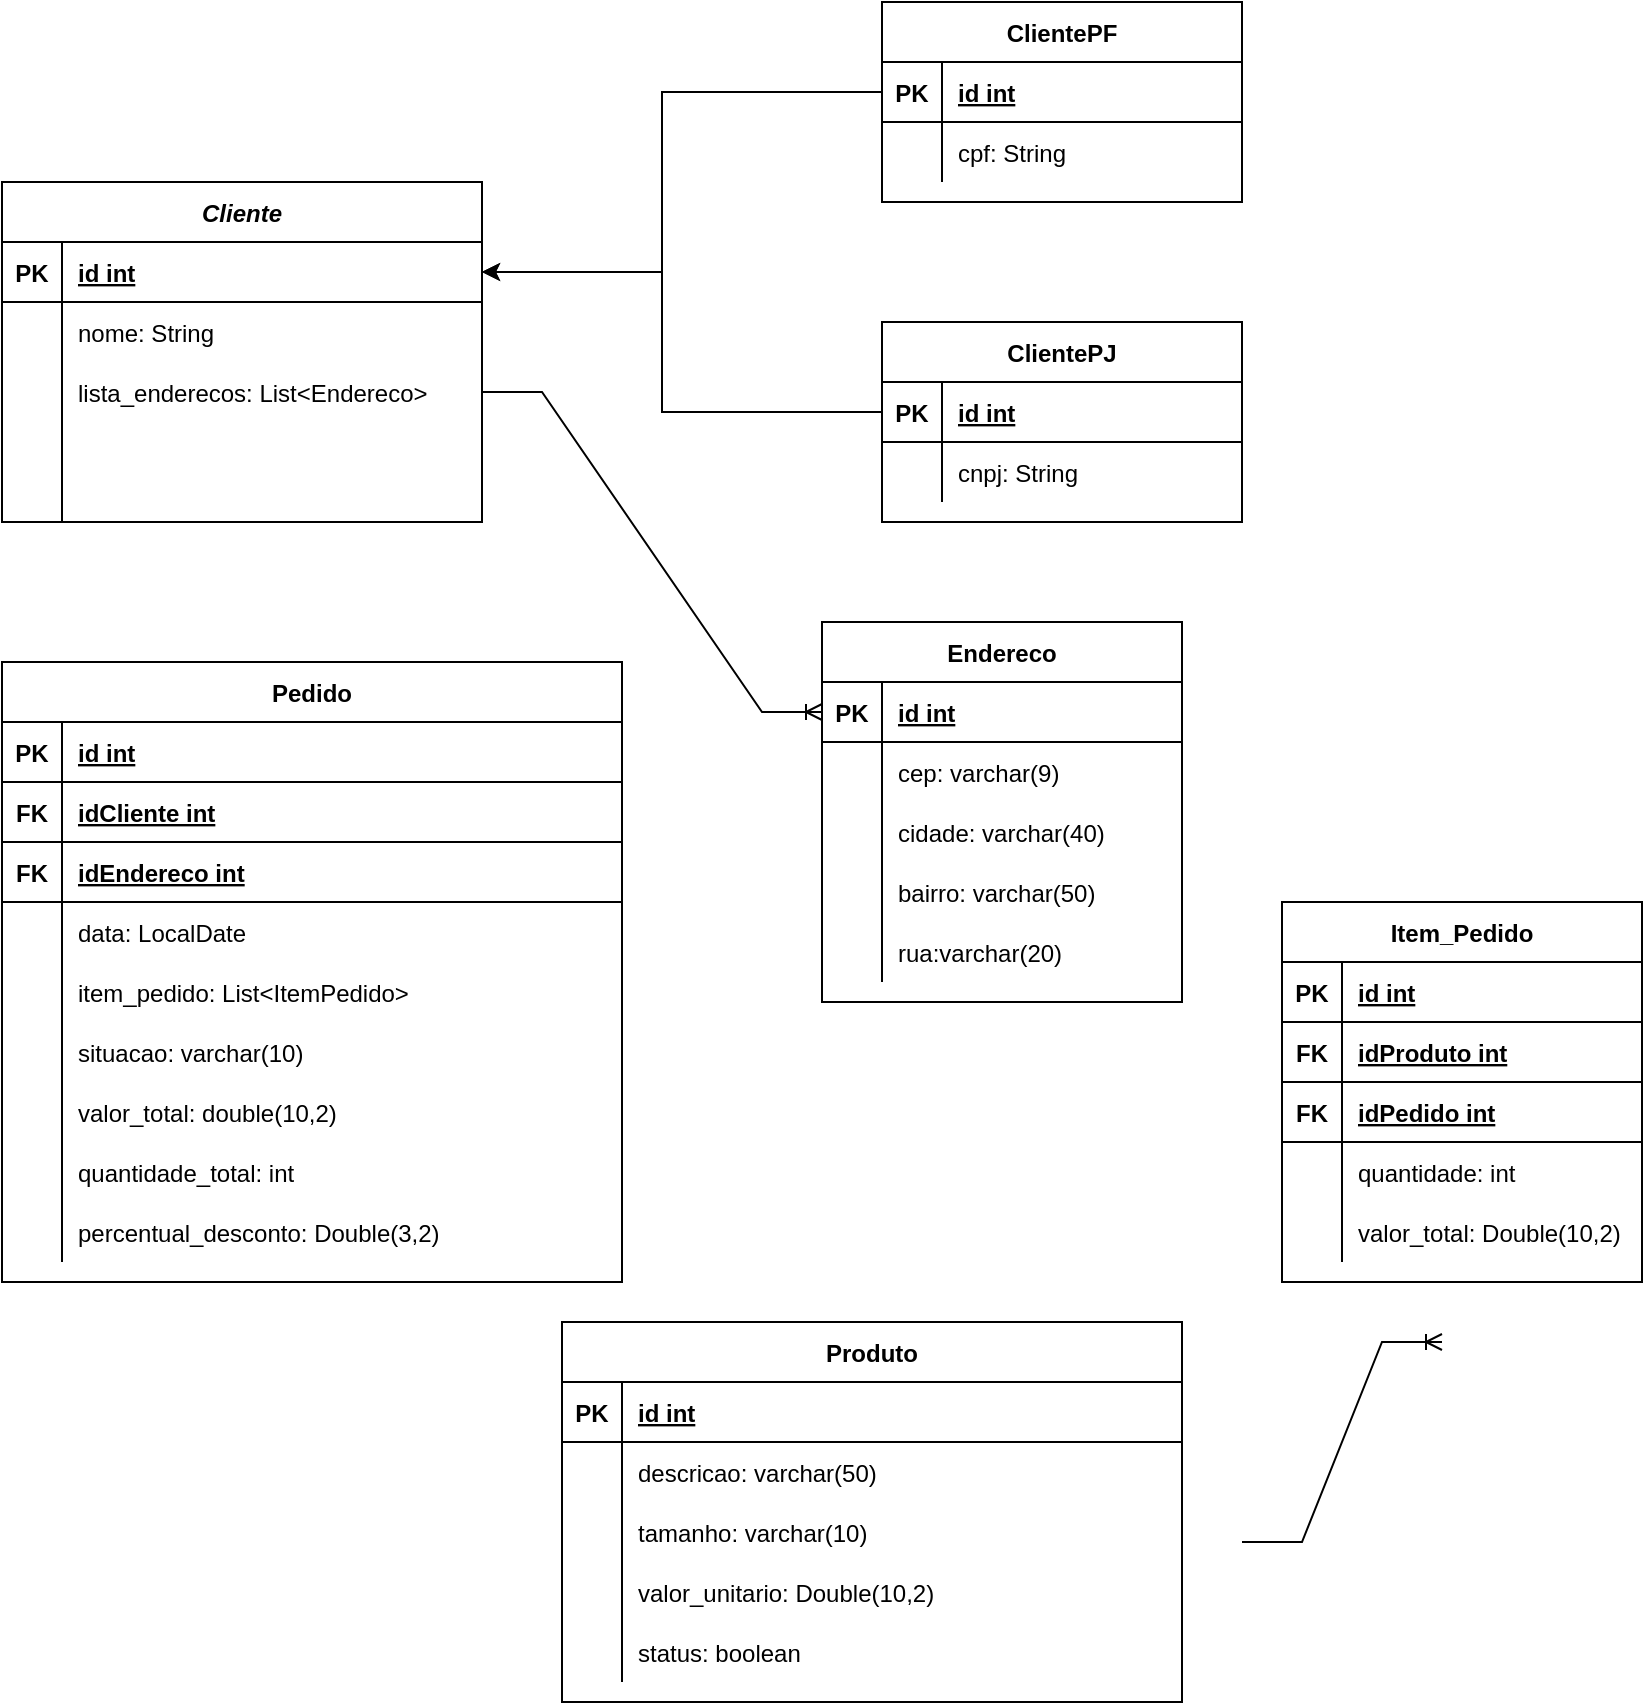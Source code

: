 <mxfile version="15.7.0" type="github">
  <diagram id="oQC90iLR7dnbDL4dNARa" name="Page-1">
    <mxGraphModel dx="1889" dy="2821" grid="1" gridSize="10" guides="1" tooltips="1" connect="1" arrows="1" fold="1" page="1" pageScale="1" pageWidth="827" pageHeight="1169" math="0" shadow="0">
      <root>
        <mxCell id="0" />
        <mxCell id="1" parent="0" />
        <mxCell id="mT7lwg3B8XT2WHdgeNYM-1" value="Produto" style="shape=table;startSize=30;container=1;collapsible=1;childLayout=tableLayout;fixedRows=1;rowLines=0;fontStyle=1;align=center;resizeLast=1;" parent="1" vertex="1">
          <mxGeometry x="260" y="-1080" width="310" height="190" as="geometry" />
        </mxCell>
        <mxCell id="mT7lwg3B8XT2WHdgeNYM-2" value="" style="shape=partialRectangle;collapsible=0;dropTarget=0;pointerEvents=0;fillColor=none;top=0;left=0;bottom=1;right=0;points=[[0,0.5],[1,0.5]];portConstraint=eastwest;" parent="mT7lwg3B8XT2WHdgeNYM-1" vertex="1">
          <mxGeometry y="30" width="310" height="30" as="geometry" />
        </mxCell>
        <mxCell id="mT7lwg3B8XT2WHdgeNYM-3" value="PK" style="shape=partialRectangle;connectable=0;fillColor=none;top=0;left=0;bottom=0;right=0;fontStyle=1;overflow=hidden;" parent="mT7lwg3B8XT2WHdgeNYM-2" vertex="1">
          <mxGeometry width="30" height="30" as="geometry">
            <mxRectangle width="30" height="30" as="alternateBounds" />
          </mxGeometry>
        </mxCell>
        <mxCell id="mT7lwg3B8XT2WHdgeNYM-4" value="id int" style="shape=partialRectangle;connectable=0;fillColor=none;top=0;left=0;bottom=0;right=0;align=left;spacingLeft=6;fontStyle=5;overflow=hidden;" parent="mT7lwg3B8XT2WHdgeNYM-2" vertex="1">
          <mxGeometry x="30" width="280" height="30" as="geometry">
            <mxRectangle width="280" height="30" as="alternateBounds" />
          </mxGeometry>
        </mxCell>
        <mxCell id="mT7lwg3B8XT2WHdgeNYM-5" value="" style="shape=partialRectangle;collapsible=0;dropTarget=0;pointerEvents=0;fillColor=none;top=0;left=0;bottom=0;right=0;points=[[0,0.5],[1,0.5]];portConstraint=eastwest;" parent="mT7lwg3B8XT2WHdgeNYM-1" vertex="1">
          <mxGeometry y="60" width="310" height="30" as="geometry" />
        </mxCell>
        <mxCell id="mT7lwg3B8XT2WHdgeNYM-6" value="" style="shape=partialRectangle;connectable=0;fillColor=none;top=0;left=0;bottom=0;right=0;editable=1;overflow=hidden;" parent="mT7lwg3B8XT2WHdgeNYM-5" vertex="1">
          <mxGeometry width="30" height="30" as="geometry">
            <mxRectangle width="30" height="30" as="alternateBounds" />
          </mxGeometry>
        </mxCell>
        <mxCell id="mT7lwg3B8XT2WHdgeNYM-7" value="descricao: varchar(50)" style="shape=partialRectangle;connectable=0;fillColor=none;top=0;left=0;bottom=0;right=0;align=left;spacingLeft=6;overflow=hidden;" parent="mT7lwg3B8XT2WHdgeNYM-5" vertex="1">
          <mxGeometry x="30" width="280" height="30" as="geometry">
            <mxRectangle width="280" height="30" as="alternateBounds" />
          </mxGeometry>
        </mxCell>
        <mxCell id="mT7lwg3B8XT2WHdgeNYM-8" value="" style="shape=partialRectangle;collapsible=0;dropTarget=0;pointerEvents=0;fillColor=none;top=0;left=0;bottom=0;right=0;points=[[0,0.5],[1,0.5]];portConstraint=eastwest;" parent="mT7lwg3B8XT2WHdgeNYM-1" vertex="1">
          <mxGeometry y="90" width="310" height="30" as="geometry" />
        </mxCell>
        <mxCell id="mT7lwg3B8XT2WHdgeNYM-9" value="" style="shape=partialRectangle;connectable=0;fillColor=none;top=0;left=0;bottom=0;right=0;editable=1;overflow=hidden;" parent="mT7lwg3B8XT2WHdgeNYM-8" vertex="1">
          <mxGeometry width="30" height="30" as="geometry">
            <mxRectangle width="30" height="30" as="alternateBounds" />
          </mxGeometry>
        </mxCell>
        <mxCell id="mT7lwg3B8XT2WHdgeNYM-10" value="tamanho: varchar(10)" style="shape=partialRectangle;connectable=0;fillColor=none;top=0;left=0;bottom=0;right=0;align=left;spacingLeft=6;overflow=hidden;" parent="mT7lwg3B8XT2WHdgeNYM-8" vertex="1">
          <mxGeometry x="30" width="280" height="30" as="geometry">
            <mxRectangle width="280" height="30" as="alternateBounds" />
          </mxGeometry>
        </mxCell>
        <mxCell id="mT7lwg3B8XT2WHdgeNYM-11" value="" style="shape=partialRectangle;collapsible=0;dropTarget=0;pointerEvents=0;fillColor=none;top=0;left=0;bottom=0;right=0;points=[[0,0.5],[1,0.5]];portConstraint=eastwest;" parent="mT7lwg3B8XT2WHdgeNYM-1" vertex="1">
          <mxGeometry y="120" width="310" height="30" as="geometry" />
        </mxCell>
        <mxCell id="mT7lwg3B8XT2WHdgeNYM-12" value="" style="shape=partialRectangle;connectable=0;fillColor=none;top=0;left=0;bottom=0;right=0;editable=1;overflow=hidden;" parent="mT7lwg3B8XT2WHdgeNYM-11" vertex="1">
          <mxGeometry width="30" height="30" as="geometry">
            <mxRectangle width="30" height="30" as="alternateBounds" />
          </mxGeometry>
        </mxCell>
        <mxCell id="mT7lwg3B8XT2WHdgeNYM-13" value="valor_unitario: Double(10,2)" style="shape=partialRectangle;connectable=0;fillColor=none;top=0;left=0;bottom=0;right=0;align=left;spacingLeft=6;overflow=hidden;" parent="mT7lwg3B8XT2WHdgeNYM-11" vertex="1">
          <mxGeometry x="30" width="280" height="30" as="geometry">
            <mxRectangle width="280" height="30" as="alternateBounds" />
          </mxGeometry>
        </mxCell>
        <mxCell id="mT7lwg3B8XT2WHdgeNYM-27" value="" style="shape=partialRectangle;collapsible=0;dropTarget=0;pointerEvents=0;fillColor=none;top=0;left=0;bottom=0;right=0;points=[[0,0.5],[1,0.5]];portConstraint=eastwest;" parent="mT7lwg3B8XT2WHdgeNYM-1" vertex="1">
          <mxGeometry y="150" width="310" height="30" as="geometry" />
        </mxCell>
        <mxCell id="mT7lwg3B8XT2WHdgeNYM-28" value="" style="shape=partialRectangle;connectable=0;fillColor=none;top=0;left=0;bottom=0;right=0;editable=1;overflow=hidden;" parent="mT7lwg3B8XT2WHdgeNYM-27" vertex="1">
          <mxGeometry width="30" height="30" as="geometry">
            <mxRectangle width="30" height="30" as="alternateBounds" />
          </mxGeometry>
        </mxCell>
        <mxCell id="mT7lwg3B8XT2WHdgeNYM-29" value="status: boolean" style="shape=partialRectangle;connectable=0;fillColor=none;top=0;left=0;bottom=0;right=0;align=left;spacingLeft=6;overflow=hidden;" parent="mT7lwg3B8XT2WHdgeNYM-27" vertex="1">
          <mxGeometry x="30" width="280" height="30" as="geometry">
            <mxRectangle width="280" height="30" as="alternateBounds" />
          </mxGeometry>
        </mxCell>
        <mxCell id="mT7lwg3B8XT2WHdgeNYM-30" value="Pedido" style="shape=table;startSize=30;container=1;collapsible=1;childLayout=tableLayout;fixedRows=1;rowLines=0;fontStyle=1;align=center;resizeLast=1;" parent="1" vertex="1">
          <mxGeometry x="-20" y="-1410" width="310" height="310" as="geometry" />
        </mxCell>
        <mxCell id="mT7lwg3B8XT2WHdgeNYM-31" value="" style="shape=partialRectangle;collapsible=0;dropTarget=0;pointerEvents=0;fillColor=none;top=0;left=0;bottom=1;right=0;points=[[0,0.5],[1,0.5]];portConstraint=eastwest;" parent="mT7lwg3B8XT2WHdgeNYM-30" vertex="1">
          <mxGeometry y="30" width="310" height="30" as="geometry" />
        </mxCell>
        <mxCell id="mT7lwg3B8XT2WHdgeNYM-32" value="PK" style="shape=partialRectangle;connectable=0;fillColor=none;top=0;left=0;bottom=0;right=0;fontStyle=1;overflow=hidden;" parent="mT7lwg3B8XT2WHdgeNYM-31" vertex="1">
          <mxGeometry width="30" height="30" as="geometry">
            <mxRectangle width="30" height="30" as="alternateBounds" />
          </mxGeometry>
        </mxCell>
        <mxCell id="mT7lwg3B8XT2WHdgeNYM-33" value="id int" style="shape=partialRectangle;connectable=0;fillColor=none;top=0;left=0;bottom=0;right=0;align=left;spacingLeft=6;fontStyle=5;overflow=hidden;" parent="mT7lwg3B8XT2WHdgeNYM-31" vertex="1">
          <mxGeometry x="30" width="280" height="30" as="geometry">
            <mxRectangle width="280" height="30" as="alternateBounds" />
          </mxGeometry>
        </mxCell>
        <mxCell id="mT7lwg3B8XT2WHdgeNYM-134" value="" style="shape=partialRectangle;collapsible=0;dropTarget=0;pointerEvents=0;fillColor=none;top=0;left=0;bottom=1;right=0;points=[[0,0.5],[1,0.5]];portConstraint=eastwest;" parent="mT7lwg3B8XT2WHdgeNYM-30" vertex="1">
          <mxGeometry y="60" width="310" height="30" as="geometry" />
        </mxCell>
        <mxCell id="mT7lwg3B8XT2WHdgeNYM-135" value="FK" style="shape=partialRectangle;connectable=0;fillColor=none;top=0;left=0;bottom=0;right=0;fontStyle=1;overflow=hidden;" parent="mT7lwg3B8XT2WHdgeNYM-134" vertex="1">
          <mxGeometry width="30" height="30" as="geometry">
            <mxRectangle width="30" height="30" as="alternateBounds" />
          </mxGeometry>
        </mxCell>
        <mxCell id="mT7lwg3B8XT2WHdgeNYM-136" value="idCliente int" style="shape=partialRectangle;connectable=0;fillColor=none;top=0;left=0;bottom=0;right=0;align=left;spacingLeft=6;fontStyle=5;overflow=hidden;" parent="mT7lwg3B8XT2WHdgeNYM-134" vertex="1">
          <mxGeometry x="30" width="280" height="30" as="geometry">
            <mxRectangle width="280" height="30" as="alternateBounds" />
          </mxGeometry>
        </mxCell>
        <mxCell id="mT7lwg3B8XT2WHdgeNYM-46" value="" style="shape=partialRectangle;collapsible=0;dropTarget=0;pointerEvents=0;fillColor=none;top=0;left=0;bottom=1;right=0;points=[[0,0.5],[1,0.5]];portConstraint=eastwest;" parent="mT7lwg3B8XT2WHdgeNYM-30" vertex="1">
          <mxGeometry y="90" width="310" height="30" as="geometry" />
        </mxCell>
        <mxCell id="mT7lwg3B8XT2WHdgeNYM-47" value="FK" style="shape=partialRectangle;connectable=0;fillColor=none;top=0;left=0;bottom=0;right=0;fontStyle=1;overflow=hidden;" parent="mT7lwg3B8XT2WHdgeNYM-46" vertex="1">
          <mxGeometry width="30" height="30" as="geometry">
            <mxRectangle width="30" height="30" as="alternateBounds" />
          </mxGeometry>
        </mxCell>
        <mxCell id="mT7lwg3B8XT2WHdgeNYM-48" value="idEndereco int" style="shape=partialRectangle;connectable=0;fillColor=none;top=0;left=0;bottom=0;right=0;align=left;spacingLeft=6;fontStyle=5;overflow=hidden;" parent="mT7lwg3B8XT2WHdgeNYM-46" vertex="1">
          <mxGeometry x="30" width="280" height="30" as="geometry">
            <mxRectangle width="280" height="30" as="alternateBounds" />
          </mxGeometry>
        </mxCell>
        <mxCell id="mT7lwg3B8XT2WHdgeNYM-34" value="" style="shape=partialRectangle;collapsible=0;dropTarget=0;pointerEvents=0;fillColor=none;top=0;left=0;bottom=0;right=0;points=[[0,0.5],[1,0.5]];portConstraint=eastwest;" parent="mT7lwg3B8XT2WHdgeNYM-30" vertex="1">
          <mxGeometry y="120" width="310" height="30" as="geometry" />
        </mxCell>
        <mxCell id="mT7lwg3B8XT2WHdgeNYM-35" value="" style="shape=partialRectangle;connectable=0;fillColor=none;top=0;left=0;bottom=0;right=0;editable=1;overflow=hidden;" parent="mT7lwg3B8XT2WHdgeNYM-34" vertex="1">
          <mxGeometry width="30" height="30" as="geometry">
            <mxRectangle width="30" height="30" as="alternateBounds" />
          </mxGeometry>
        </mxCell>
        <mxCell id="mT7lwg3B8XT2WHdgeNYM-36" value="data: LocalDate" style="shape=partialRectangle;connectable=0;fillColor=none;top=0;left=0;bottom=0;right=0;align=left;spacingLeft=6;overflow=hidden;" parent="mT7lwg3B8XT2WHdgeNYM-34" vertex="1">
          <mxGeometry x="30" width="280" height="30" as="geometry">
            <mxRectangle width="280" height="30" as="alternateBounds" />
          </mxGeometry>
        </mxCell>
        <mxCell id="UCeEZmXWArluL38-A8QY-11" value="" style="shape=partialRectangle;collapsible=0;dropTarget=0;pointerEvents=0;fillColor=none;top=0;left=0;bottom=0;right=0;points=[[0,0.5],[1,0.5]];portConstraint=eastwest;" vertex="1" parent="mT7lwg3B8XT2WHdgeNYM-30">
          <mxGeometry y="150" width="310" height="30" as="geometry" />
        </mxCell>
        <mxCell id="UCeEZmXWArluL38-A8QY-12" value="" style="shape=partialRectangle;connectable=0;fillColor=none;top=0;left=0;bottom=0;right=0;editable=1;overflow=hidden;" vertex="1" parent="UCeEZmXWArluL38-A8QY-11">
          <mxGeometry width="30" height="30" as="geometry">
            <mxRectangle width="30" height="30" as="alternateBounds" />
          </mxGeometry>
        </mxCell>
        <mxCell id="UCeEZmXWArluL38-A8QY-13" value="item_pedido: List&lt;ItemPedido&gt;" style="shape=partialRectangle;connectable=0;fillColor=none;top=0;left=0;bottom=0;right=0;align=left;spacingLeft=6;overflow=hidden;" vertex="1" parent="UCeEZmXWArluL38-A8QY-11">
          <mxGeometry x="30" width="280" height="30" as="geometry">
            <mxRectangle width="280" height="30" as="alternateBounds" />
          </mxGeometry>
        </mxCell>
        <mxCell id="mT7lwg3B8XT2WHdgeNYM-37" value="" style="shape=partialRectangle;collapsible=0;dropTarget=0;pointerEvents=0;fillColor=none;top=0;left=0;bottom=0;right=0;points=[[0,0.5],[1,0.5]];portConstraint=eastwest;" parent="mT7lwg3B8XT2WHdgeNYM-30" vertex="1">
          <mxGeometry y="180" width="310" height="30" as="geometry" />
        </mxCell>
        <mxCell id="mT7lwg3B8XT2WHdgeNYM-38" value="" style="shape=partialRectangle;connectable=0;fillColor=none;top=0;left=0;bottom=0;right=0;editable=1;overflow=hidden;" parent="mT7lwg3B8XT2WHdgeNYM-37" vertex="1">
          <mxGeometry width="30" height="30" as="geometry">
            <mxRectangle width="30" height="30" as="alternateBounds" />
          </mxGeometry>
        </mxCell>
        <mxCell id="mT7lwg3B8XT2WHdgeNYM-39" value="situacao: varchar(10)" style="shape=partialRectangle;connectable=0;fillColor=none;top=0;left=0;bottom=0;right=0;align=left;spacingLeft=6;overflow=hidden;" parent="mT7lwg3B8XT2WHdgeNYM-37" vertex="1">
          <mxGeometry x="30" width="280" height="30" as="geometry">
            <mxRectangle width="280" height="30" as="alternateBounds" />
          </mxGeometry>
        </mxCell>
        <mxCell id="mT7lwg3B8XT2WHdgeNYM-40" value="" style="shape=partialRectangle;collapsible=0;dropTarget=0;pointerEvents=0;fillColor=none;top=0;left=0;bottom=0;right=0;points=[[0,0.5],[1,0.5]];portConstraint=eastwest;" parent="mT7lwg3B8XT2WHdgeNYM-30" vertex="1">
          <mxGeometry y="210" width="310" height="30" as="geometry" />
        </mxCell>
        <mxCell id="mT7lwg3B8XT2WHdgeNYM-41" value="" style="shape=partialRectangle;connectable=0;fillColor=none;top=0;left=0;bottom=0;right=0;editable=1;overflow=hidden;" parent="mT7lwg3B8XT2WHdgeNYM-40" vertex="1">
          <mxGeometry width="30" height="30" as="geometry">
            <mxRectangle width="30" height="30" as="alternateBounds" />
          </mxGeometry>
        </mxCell>
        <mxCell id="mT7lwg3B8XT2WHdgeNYM-42" value="valor_total: double(10,2)" style="shape=partialRectangle;connectable=0;fillColor=none;top=0;left=0;bottom=0;right=0;align=left;spacingLeft=6;overflow=hidden;" parent="mT7lwg3B8XT2WHdgeNYM-40" vertex="1">
          <mxGeometry x="30" width="280" height="30" as="geometry">
            <mxRectangle width="280" height="30" as="alternateBounds" />
          </mxGeometry>
        </mxCell>
        <mxCell id="mT7lwg3B8XT2WHdgeNYM-43" value="" style="shape=partialRectangle;collapsible=0;dropTarget=0;pointerEvents=0;fillColor=none;top=0;left=0;bottom=0;right=0;points=[[0,0.5],[1,0.5]];portConstraint=eastwest;" parent="mT7lwg3B8XT2WHdgeNYM-30" vertex="1">
          <mxGeometry y="240" width="310" height="30" as="geometry" />
        </mxCell>
        <mxCell id="mT7lwg3B8XT2WHdgeNYM-44" value="" style="shape=partialRectangle;connectable=0;fillColor=none;top=0;left=0;bottom=0;right=0;editable=1;overflow=hidden;" parent="mT7lwg3B8XT2WHdgeNYM-43" vertex="1">
          <mxGeometry width="30" height="30" as="geometry">
            <mxRectangle width="30" height="30" as="alternateBounds" />
          </mxGeometry>
        </mxCell>
        <mxCell id="mT7lwg3B8XT2WHdgeNYM-45" value="quantidade_total: int" style="shape=partialRectangle;connectable=0;fillColor=none;top=0;left=0;bottom=0;right=0;align=left;spacingLeft=6;overflow=hidden;" parent="mT7lwg3B8XT2WHdgeNYM-43" vertex="1">
          <mxGeometry x="30" width="280" height="30" as="geometry">
            <mxRectangle width="280" height="30" as="alternateBounds" />
          </mxGeometry>
        </mxCell>
        <mxCell id="mT7lwg3B8XT2WHdgeNYM-49" value="" style="shape=partialRectangle;collapsible=0;dropTarget=0;pointerEvents=0;fillColor=none;top=0;left=0;bottom=0;right=0;points=[[0,0.5],[1,0.5]];portConstraint=eastwest;" parent="mT7lwg3B8XT2WHdgeNYM-30" vertex="1">
          <mxGeometry y="270" width="310" height="30" as="geometry" />
        </mxCell>
        <mxCell id="mT7lwg3B8XT2WHdgeNYM-50" value="" style="shape=partialRectangle;connectable=0;fillColor=none;top=0;left=0;bottom=0;right=0;editable=1;overflow=hidden;" parent="mT7lwg3B8XT2WHdgeNYM-49" vertex="1">
          <mxGeometry width="30" height="30" as="geometry">
            <mxRectangle width="30" height="30" as="alternateBounds" />
          </mxGeometry>
        </mxCell>
        <mxCell id="mT7lwg3B8XT2WHdgeNYM-51" value="percentual_desconto: Double(3,2)" style="shape=partialRectangle;connectable=0;fillColor=none;top=0;left=0;bottom=0;right=0;align=left;spacingLeft=6;overflow=hidden;" parent="mT7lwg3B8XT2WHdgeNYM-49" vertex="1">
          <mxGeometry x="30" width="280" height="30" as="geometry">
            <mxRectangle width="280" height="30" as="alternateBounds" />
          </mxGeometry>
        </mxCell>
        <mxCell id="mT7lwg3B8XT2WHdgeNYM-102" value="Item_Pedido" style="shape=table;startSize=30;container=1;collapsible=1;childLayout=tableLayout;fixedRows=1;rowLines=0;fontStyle=1;align=center;resizeLast=1;" parent="1" vertex="1">
          <mxGeometry x="620" y="-1290" width="180" height="190" as="geometry" />
        </mxCell>
        <mxCell id="mT7lwg3B8XT2WHdgeNYM-103" value="" style="shape=partialRectangle;collapsible=0;dropTarget=0;pointerEvents=0;fillColor=none;top=0;left=0;bottom=1;right=0;points=[[0,0.5],[1,0.5]];portConstraint=eastwest;" parent="mT7lwg3B8XT2WHdgeNYM-102" vertex="1">
          <mxGeometry y="30" width="180" height="30" as="geometry" />
        </mxCell>
        <mxCell id="mT7lwg3B8XT2WHdgeNYM-104" value="PK" style="shape=partialRectangle;connectable=0;fillColor=none;top=0;left=0;bottom=0;right=0;fontStyle=1;overflow=hidden;" parent="mT7lwg3B8XT2WHdgeNYM-103" vertex="1">
          <mxGeometry width="30" height="30" as="geometry">
            <mxRectangle width="30" height="30" as="alternateBounds" />
          </mxGeometry>
        </mxCell>
        <mxCell id="mT7lwg3B8XT2WHdgeNYM-105" value="id int" style="shape=partialRectangle;connectable=0;fillColor=none;top=0;left=0;bottom=0;right=0;align=left;spacingLeft=6;fontStyle=5;overflow=hidden;" parent="mT7lwg3B8XT2WHdgeNYM-103" vertex="1">
          <mxGeometry x="30" width="150" height="30" as="geometry">
            <mxRectangle width="150" height="30" as="alternateBounds" />
          </mxGeometry>
        </mxCell>
        <mxCell id="mT7lwg3B8XT2WHdgeNYM-137" value="" style="shape=partialRectangle;collapsible=0;dropTarget=0;pointerEvents=0;fillColor=none;top=0;left=0;bottom=1;right=0;points=[[0,0.5],[1,0.5]];portConstraint=eastwest;" parent="mT7lwg3B8XT2WHdgeNYM-102" vertex="1">
          <mxGeometry y="60" width="180" height="30" as="geometry" />
        </mxCell>
        <mxCell id="mT7lwg3B8XT2WHdgeNYM-138" value="FK" style="shape=partialRectangle;connectable=0;fillColor=none;top=0;left=0;bottom=0;right=0;fontStyle=1;overflow=hidden;" parent="mT7lwg3B8XT2WHdgeNYM-137" vertex="1">
          <mxGeometry width="30" height="30" as="geometry">
            <mxRectangle width="30" height="30" as="alternateBounds" />
          </mxGeometry>
        </mxCell>
        <mxCell id="mT7lwg3B8XT2WHdgeNYM-139" value="idProduto int" style="shape=partialRectangle;connectable=0;fillColor=none;top=0;left=0;bottom=0;right=0;align=left;spacingLeft=6;fontStyle=5;overflow=hidden;" parent="mT7lwg3B8XT2WHdgeNYM-137" vertex="1">
          <mxGeometry x="30" width="150" height="30" as="geometry">
            <mxRectangle width="150" height="30" as="alternateBounds" />
          </mxGeometry>
        </mxCell>
        <mxCell id="hjhFlQv2jha2AuT8vVof-6" value="" style="shape=partialRectangle;collapsible=0;dropTarget=0;pointerEvents=0;fillColor=none;top=0;left=0;bottom=1;right=0;points=[[0,0.5],[1,0.5]];portConstraint=eastwest;" parent="mT7lwg3B8XT2WHdgeNYM-102" vertex="1">
          <mxGeometry y="90" width="180" height="30" as="geometry" />
        </mxCell>
        <mxCell id="hjhFlQv2jha2AuT8vVof-7" value="FK" style="shape=partialRectangle;connectable=0;fillColor=none;top=0;left=0;bottom=0;right=0;fontStyle=1;overflow=hidden;" parent="hjhFlQv2jha2AuT8vVof-6" vertex="1">
          <mxGeometry width="30" height="30" as="geometry">
            <mxRectangle width="30" height="30" as="alternateBounds" />
          </mxGeometry>
        </mxCell>
        <mxCell id="hjhFlQv2jha2AuT8vVof-8" value="idPedido int" style="shape=partialRectangle;connectable=0;fillColor=none;top=0;left=0;bottom=0;right=0;align=left;spacingLeft=6;fontStyle=5;overflow=hidden;" parent="hjhFlQv2jha2AuT8vVof-6" vertex="1">
          <mxGeometry x="30" width="150" height="30" as="geometry">
            <mxRectangle width="150" height="30" as="alternateBounds" />
          </mxGeometry>
        </mxCell>
        <mxCell id="mT7lwg3B8XT2WHdgeNYM-106" value="" style="shape=partialRectangle;collapsible=0;dropTarget=0;pointerEvents=0;fillColor=none;top=0;left=0;bottom=0;right=0;points=[[0,0.5],[1,0.5]];portConstraint=eastwest;" parent="mT7lwg3B8XT2WHdgeNYM-102" vertex="1">
          <mxGeometry y="120" width="180" height="30" as="geometry" />
        </mxCell>
        <mxCell id="mT7lwg3B8XT2WHdgeNYM-107" value="" style="shape=partialRectangle;connectable=0;fillColor=none;top=0;left=0;bottom=0;right=0;editable=1;overflow=hidden;" parent="mT7lwg3B8XT2WHdgeNYM-106" vertex="1">
          <mxGeometry width="30" height="30" as="geometry">
            <mxRectangle width="30" height="30" as="alternateBounds" />
          </mxGeometry>
        </mxCell>
        <mxCell id="mT7lwg3B8XT2WHdgeNYM-108" value="quantidade: int" style="shape=partialRectangle;connectable=0;fillColor=none;top=0;left=0;bottom=0;right=0;align=left;spacingLeft=6;overflow=hidden;" parent="mT7lwg3B8XT2WHdgeNYM-106" vertex="1">
          <mxGeometry x="30" width="150" height="30" as="geometry">
            <mxRectangle width="150" height="30" as="alternateBounds" />
          </mxGeometry>
        </mxCell>
        <mxCell id="mT7lwg3B8XT2WHdgeNYM-109" value="" style="shape=partialRectangle;collapsible=0;dropTarget=0;pointerEvents=0;fillColor=none;top=0;left=0;bottom=0;right=0;points=[[0,0.5],[1,0.5]];portConstraint=eastwest;" parent="mT7lwg3B8XT2WHdgeNYM-102" vertex="1">
          <mxGeometry y="150" width="180" height="30" as="geometry" />
        </mxCell>
        <mxCell id="mT7lwg3B8XT2WHdgeNYM-110" value="" style="shape=partialRectangle;connectable=0;fillColor=none;top=0;left=0;bottom=0;right=0;editable=1;overflow=hidden;" parent="mT7lwg3B8XT2WHdgeNYM-109" vertex="1">
          <mxGeometry width="30" height="30" as="geometry">
            <mxRectangle width="30" height="30" as="alternateBounds" />
          </mxGeometry>
        </mxCell>
        <mxCell id="mT7lwg3B8XT2WHdgeNYM-111" value="valor_total: Double(10,2)" style="shape=partialRectangle;connectable=0;fillColor=none;top=0;left=0;bottom=0;right=0;align=left;spacingLeft=6;overflow=hidden;" parent="mT7lwg3B8XT2WHdgeNYM-109" vertex="1">
          <mxGeometry x="30" width="150" height="30" as="geometry">
            <mxRectangle width="150" height="30" as="alternateBounds" />
          </mxGeometry>
        </mxCell>
        <mxCell id="mT7lwg3B8XT2WHdgeNYM-115" value="Endereco" style="shape=table;startSize=30;container=1;collapsible=1;childLayout=tableLayout;fixedRows=1;rowLines=0;fontStyle=1;align=center;resizeLast=1;" parent="1" vertex="1">
          <mxGeometry x="390" y="-1430" width="180" height="190" as="geometry" />
        </mxCell>
        <mxCell id="mT7lwg3B8XT2WHdgeNYM-116" value="" style="shape=partialRectangle;collapsible=0;dropTarget=0;pointerEvents=0;fillColor=none;top=0;left=0;bottom=1;right=0;points=[[0,0.5],[1,0.5]];portConstraint=eastwest;" parent="mT7lwg3B8XT2WHdgeNYM-115" vertex="1">
          <mxGeometry y="30" width="180" height="30" as="geometry" />
        </mxCell>
        <mxCell id="mT7lwg3B8XT2WHdgeNYM-117" value="PK" style="shape=partialRectangle;connectable=0;fillColor=none;top=0;left=0;bottom=0;right=0;fontStyle=1;overflow=hidden;" parent="mT7lwg3B8XT2WHdgeNYM-116" vertex="1">
          <mxGeometry width="30" height="30" as="geometry">
            <mxRectangle width="30" height="30" as="alternateBounds" />
          </mxGeometry>
        </mxCell>
        <mxCell id="mT7lwg3B8XT2WHdgeNYM-118" value="id int" style="shape=partialRectangle;connectable=0;fillColor=none;top=0;left=0;bottom=0;right=0;align=left;spacingLeft=6;fontStyle=5;overflow=hidden;" parent="mT7lwg3B8XT2WHdgeNYM-116" vertex="1">
          <mxGeometry x="30" width="150" height="30" as="geometry">
            <mxRectangle width="150" height="30" as="alternateBounds" />
          </mxGeometry>
        </mxCell>
        <mxCell id="mT7lwg3B8XT2WHdgeNYM-119" value="" style="shape=partialRectangle;collapsible=0;dropTarget=0;pointerEvents=0;fillColor=none;top=0;left=0;bottom=0;right=0;points=[[0,0.5],[1,0.5]];portConstraint=eastwest;" parent="mT7lwg3B8XT2WHdgeNYM-115" vertex="1">
          <mxGeometry y="60" width="180" height="30" as="geometry" />
        </mxCell>
        <mxCell id="mT7lwg3B8XT2WHdgeNYM-120" value="" style="shape=partialRectangle;connectable=0;fillColor=none;top=0;left=0;bottom=0;right=0;editable=1;overflow=hidden;" parent="mT7lwg3B8XT2WHdgeNYM-119" vertex="1">
          <mxGeometry width="30" height="30" as="geometry">
            <mxRectangle width="30" height="30" as="alternateBounds" />
          </mxGeometry>
        </mxCell>
        <mxCell id="mT7lwg3B8XT2WHdgeNYM-121" value="cep: varchar(9)" style="shape=partialRectangle;connectable=0;fillColor=none;top=0;left=0;bottom=0;right=0;align=left;spacingLeft=6;overflow=hidden;" parent="mT7lwg3B8XT2WHdgeNYM-119" vertex="1">
          <mxGeometry x="30" width="150" height="30" as="geometry">
            <mxRectangle width="150" height="30" as="alternateBounds" />
          </mxGeometry>
        </mxCell>
        <mxCell id="mT7lwg3B8XT2WHdgeNYM-122" value="" style="shape=partialRectangle;collapsible=0;dropTarget=0;pointerEvents=0;fillColor=none;top=0;left=0;bottom=0;right=0;points=[[0,0.5],[1,0.5]];portConstraint=eastwest;" parent="mT7lwg3B8XT2WHdgeNYM-115" vertex="1">
          <mxGeometry y="90" width="180" height="30" as="geometry" />
        </mxCell>
        <mxCell id="mT7lwg3B8XT2WHdgeNYM-123" value="" style="shape=partialRectangle;connectable=0;fillColor=none;top=0;left=0;bottom=0;right=0;editable=1;overflow=hidden;" parent="mT7lwg3B8XT2WHdgeNYM-122" vertex="1">
          <mxGeometry width="30" height="30" as="geometry">
            <mxRectangle width="30" height="30" as="alternateBounds" />
          </mxGeometry>
        </mxCell>
        <mxCell id="mT7lwg3B8XT2WHdgeNYM-124" value="cidade: varchar(40)" style="shape=partialRectangle;connectable=0;fillColor=none;top=0;left=0;bottom=0;right=0;align=left;spacingLeft=6;overflow=hidden;" parent="mT7lwg3B8XT2WHdgeNYM-122" vertex="1">
          <mxGeometry x="30" width="150" height="30" as="geometry">
            <mxRectangle width="150" height="30" as="alternateBounds" />
          </mxGeometry>
        </mxCell>
        <mxCell id="mT7lwg3B8XT2WHdgeNYM-125" value="" style="shape=partialRectangle;collapsible=0;dropTarget=0;pointerEvents=0;fillColor=none;top=0;left=0;bottom=0;right=0;points=[[0,0.5],[1,0.5]];portConstraint=eastwest;" parent="mT7lwg3B8XT2WHdgeNYM-115" vertex="1">
          <mxGeometry y="120" width="180" height="30" as="geometry" />
        </mxCell>
        <mxCell id="mT7lwg3B8XT2WHdgeNYM-126" value="" style="shape=partialRectangle;connectable=0;fillColor=none;top=0;left=0;bottom=0;right=0;editable=1;overflow=hidden;" parent="mT7lwg3B8XT2WHdgeNYM-125" vertex="1">
          <mxGeometry width="30" height="30" as="geometry">
            <mxRectangle width="30" height="30" as="alternateBounds" />
          </mxGeometry>
        </mxCell>
        <mxCell id="mT7lwg3B8XT2WHdgeNYM-127" value="bairro: varchar(50)" style="shape=partialRectangle;connectable=0;fillColor=none;top=0;left=0;bottom=0;right=0;align=left;spacingLeft=6;overflow=hidden;" parent="mT7lwg3B8XT2WHdgeNYM-125" vertex="1">
          <mxGeometry x="30" width="150" height="30" as="geometry">
            <mxRectangle width="150" height="30" as="alternateBounds" />
          </mxGeometry>
        </mxCell>
        <mxCell id="mT7lwg3B8XT2WHdgeNYM-128" value="" style="shape=partialRectangle;collapsible=0;dropTarget=0;pointerEvents=0;fillColor=none;top=0;left=0;bottom=0;right=0;points=[[0,0.5],[1,0.5]];portConstraint=eastwest;" parent="mT7lwg3B8XT2WHdgeNYM-115" vertex="1">
          <mxGeometry y="150" width="180" height="30" as="geometry" />
        </mxCell>
        <mxCell id="mT7lwg3B8XT2WHdgeNYM-129" value="" style="shape=partialRectangle;connectable=0;fillColor=none;top=0;left=0;bottom=0;right=0;editable=1;overflow=hidden;" parent="mT7lwg3B8XT2WHdgeNYM-128" vertex="1">
          <mxGeometry width="30" height="30" as="geometry">
            <mxRectangle width="30" height="30" as="alternateBounds" />
          </mxGeometry>
        </mxCell>
        <mxCell id="mT7lwg3B8XT2WHdgeNYM-130" value="rua:varchar(20)" style="shape=partialRectangle;connectable=0;fillColor=none;top=0;left=0;bottom=0;right=0;align=left;spacingLeft=6;overflow=hidden;" parent="mT7lwg3B8XT2WHdgeNYM-128" vertex="1">
          <mxGeometry x="30" width="150" height="30" as="geometry">
            <mxRectangle width="150" height="30" as="alternateBounds" />
          </mxGeometry>
        </mxCell>
        <mxCell id="hjhFlQv2jha2AuT8vVof-9" value="Cliente" style="shape=table;startSize=30;container=1;collapsible=1;childLayout=tableLayout;fixedRows=1;rowLines=0;fontStyle=3;align=center;resizeLast=1;" parent="1" vertex="1">
          <mxGeometry x="-20" y="-1650" width="240" height="170" as="geometry" />
        </mxCell>
        <mxCell id="hjhFlQv2jha2AuT8vVof-10" value="" style="shape=partialRectangle;collapsible=0;dropTarget=0;pointerEvents=0;fillColor=none;top=0;left=0;bottom=1;right=0;points=[[0,0.5],[1,0.5]];portConstraint=eastwest;" parent="hjhFlQv2jha2AuT8vVof-9" vertex="1">
          <mxGeometry y="30" width="240" height="30" as="geometry" />
        </mxCell>
        <mxCell id="hjhFlQv2jha2AuT8vVof-11" value="PK" style="shape=partialRectangle;connectable=0;fillColor=none;top=0;left=0;bottom=0;right=0;fontStyle=1;overflow=hidden;" parent="hjhFlQv2jha2AuT8vVof-10" vertex="1">
          <mxGeometry width="30" height="30" as="geometry">
            <mxRectangle width="30" height="30" as="alternateBounds" />
          </mxGeometry>
        </mxCell>
        <mxCell id="hjhFlQv2jha2AuT8vVof-12" value="id int" style="shape=partialRectangle;connectable=0;fillColor=none;top=0;left=0;bottom=0;right=0;align=left;spacingLeft=6;fontStyle=5;overflow=hidden;" parent="hjhFlQv2jha2AuT8vVof-10" vertex="1">
          <mxGeometry x="30" width="210" height="30" as="geometry">
            <mxRectangle width="210" height="30" as="alternateBounds" />
          </mxGeometry>
        </mxCell>
        <mxCell id="hjhFlQv2jha2AuT8vVof-13" value="" style="shape=partialRectangle;collapsible=0;dropTarget=0;pointerEvents=0;fillColor=none;top=0;left=0;bottom=0;right=0;points=[[0,0.5],[1,0.5]];portConstraint=eastwest;" parent="hjhFlQv2jha2AuT8vVof-9" vertex="1">
          <mxGeometry y="60" width="240" height="30" as="geometry" />
        </mxCell>
        <mxCell id="hjhFlQv2jha2AuT8vVof-14" value="" style="shape=partialRectangle;connectable=0;fillColor=none;top=0;left=0;bottom=0;right=0;editable=1;overflow=hidden;" parent="hjhFlQv2jha2AuT8vVof-13" vertex="1">
          <mxGeometry width="30" height="30" as="geometry">
            <mxRectangle width="30" height="30" as="alternateBounds" />
          </mxGeometry>
        </mxCell>
        <mxCell id="hjhFlQv2jha2AuT8vVof-15" value="nome: String" style="shape=partialRectangle;connectable=0;fillColor=none;top=0;left=0;bottom=0;right=0;align=left;spacingLeft=6;overflow=hidden;" parent="hjhFlQv2jha2AuT8vVof-13" vertex="1">
          <mxGeometry x="30" width="210" height="30" as="geometry">
            <mxRectangle width="210" height="30" as="alternateBounds" />
          </mxGeometry>
        </mxCell>
        <mxCell id="hjhFlQv2jha2AuT8vVof-16" value="" style="shape=partialRectangle;collapsible=0;dropTarget=0;pointerEvents=0;fillColor=none;top=0;left=0;bottom=0;right=0;points=[[0,0.5],[1,0.5]];portConstraint=eastwest;" parent="hjhFlQv2jha2AuT8vVof-9" vertex="1">
          <mxGeometry y="90" width="240" height="30" as="geometry" />
        </mxCell>
        <mxCell id="hjhFlQv2jha2AuT8vVof-17" value="" style="shape=partialRectangle;connectable=0;fillColor=none;top=0;left=0;bottom=0;right=0;editable=1;overflow=hidden;" parent="hjhFlQv2jha2AuT8vVof-16" vertex="1">
          <mxGeometry width="30" height="30" as="geometry">
            <mxRectangle width="30" height="30" as="alternateBounds" />
          </mxGeometry>
        </mxCell>
        <mxCell id="hjhFlQv2jha2AuT8vVof-18" value="lista_enderecos: List&lt;Endereco&gt;" style="shape=partialRectangle;connectable=0;fillColor=none;top=0;left=0;bottom=0;right=0;align=left;spacingLeft=6;overflow=hidden;" parent="hjhFlQv2jha2AuT8vVof-16" vertex="1">
          <mxGeometry x="30" width="210" height="30" as="geometry">
            <mxRectangle width="210" height="30" as="alternateBounds" />
          </mxGeometry>
        </mxCell>
        <mxCell id="hjhFlQv2jha2AuT8vVof-19" value="" style="shape=partialRectangle;collapsible=0;dropTarget=0;pointerEvents=0;fillColor=none;top=0;left=0;bottom=0;right=0;points=[[0,0.5],[1,0.5]];portConstraint=eastwest;" parent="hjhFlQv2jha2AuT8vVof-9" vertex="1">
          <mxGeometry y="120" width="240" height="30" as="geometry" />
        </mxCell>
        <mxCell id="hjhFlQv2jha2AuT8vVof-20" value="" style="shape=partialRectangle;connectable=0;fillColor=none;top=0;left=0;bottom=0;right=0;editable=1;overflow=hidden;" parent="hjhFlQv2jha2AuT8vVof-19" vertex="1">
          <mxGeometry width="30" height="30" as="geometry">
            <mxRectangle width="30" height="30" as="alternateBounds" />
          </mxGeometry>
        </mxCell>
        <mxCell id="hjhFlQv2jha2AuT8vVof-21" value="" style="shape=partialRectangle;connectable=0;fillColor=none;top=0;left=0;bottom=0;right=0;align=left;spacingLeft=6;overflow=hidden;" parent="hjhFlQv2jha2AuT8vVof-19" vertex="1">
          <mxGeometry x="30" width="210" height="30" as="geometry">
            <mxRectangle width="210" height="30" as="alternateBounds" />
          </mxGeometry>
        </mxCell>
        <mxCell id="hjhFlQv2jha2AuT8vVof-22" value="" style="shape=partialRectangle;collapsible=0;dropTarget=0;pointerEvents=0;fillColor=none;top=0;left=0;bottom=0;right=0;points=[[0,0.5],[1,0.5]];portConstraint=eastwest;" parent="hjhFlQv2jha2AuT8vVof-9" vertex="1">
          <mxGeometry y="150" width="240" height="20" as="geometry" />
        </mxCell>
        <mxCell id="hjhFlQv2jha2AuT8vVof-23" value="" style="shape=partialRectangle;connectable=0;fillColor=none;top=0;left=0;bottom=0;right=0;editable=1;overflow=hidden;" parent="hjhFlQv2jha2AuT8vVof-22" vertex="1">
          <mxGeometry width="30" height="20" as="geometry">
            <mxRectangle width="30" height="20" as="alternateBounds" />
          </mxGeometry>
        </mxCell>
        <mxCell id="hjhFlQv2jha2AuT8vVof-24" value="" style="shape=partialRectangle;connectable=0;fillColor=none;top=0;left=0;bottom=0;right=0;align=left;spacingLeft=6;overflow=hidden;" parent="hjhFlQv2jha2AuT8vVof-22" vertex="1">
          <mxGeometry x="30" width="210" height="20" as="geometry">
            <mxRectangle width="210" height="20" as="alternateBounds" />
          </mxGeometry>
        </mxCell>
        <mxCell id="hjhFlQv2jha2AuT8vVof-49" value="" style="endArrow=classic;html=1;rounded=0;elbow=vertical;exitX=0;exitY=0.5;exitDx=0;exitDy=0;entryX=1;entryY=0.5;entryDx=0;entryDy=0;" parent="1" source="hjhFlQv2jha2AuT8vVof-65" edge="1" target="hjhFlQv2jha2AuT8vVof-10">
          <mxGeometry width="50" height="50" relative="1" as="geometry">
            <mxPoint x="400" y="-1518" as="sourcePoint" />
            <mxPoint x="250" y="-1605" as="targetPoint" />
            <Array as="points">
              <mxPoint x="310" y="-1535" />
              <mxPoint x="310" y="-1605" />
            </Array>
          </mxGeometry>
        </mxCell>
        <mxCell id="hjhFlQv2jha2AuT8vVof-50" value="" style="endArrow=classic;html=1;rounded=0;elbow=vertical;exitX=0;exitY=0.5;exitDx=0;exitDy=0;entryX=1;entryY=0.5;entryDx=0;entryDy=0;" parent="1" source="hjhFlQv2jha2AuT8vVof-52" edge="1" target="hjhFlQv2jha2AuT8vVof-10">
          <mxGeometry width="50" height="50" relative="1" as="geometry">
            <mxPoint x="400" y="-1640" as="sourcePoint" />
            <mxPoint x="250" y="-1605" as="targetPoint" />
            <Array as="points">
              <mxPoint x="310" y="-1695" />
              <mxPoint x="310" y="-1605" />
            </Array>
          </mxGeometry>
        </mxCell>
        <mxCell id="hjhFlQv2jha2AuT8vVof-51" value="ClientePF" style="shape=table;startSize=30;container=1;collapsible=1;childLayout=tableLayout;fixedRows=1;rowLines=0;fontStyle=1;align=center;resizeLast=1;" parent="1" vertex="1">
          <mxGeometry x="420" y="-1740" width="180" height="100" as="geometry" />
        </mxCell>
        <mxCell id="hjhFlQv2jha2AuT8vVof-52" value="" style="shape=partialRectangle;collapsible=0;dropTarget=0;pointerEvents=0;fillColor=none;top=0;left=0;bottom=1;right=0;points=[[0,0.5],[1,0.5]];portConstraint=eastwest;" parent="hjhFlQv2jha2AuT8vVof-51" vertex="1">
          <mxGeometry y="30" width="180" height="30" as="geometry" />
        </mxCell>
        <mxCell id="hjhFlQv2jha2AuT8vVof-53" value="PK" style="shape=partialRectangle;connectable=0;fillColor=none;top=0;left=0;bottom=0;right=0;fontStyle=1;overflow=hidden;" parent="hjhFlQv2jha2AuT8vVof-52" vertex="1">
          <mxGeometry width="30" height="30" as="geometry">
            <mxRectangle width="30" height="30" as="alternateBounds" />
          </mxGeometry>
        </mxCell>
        <mxCell id="hjhFlQv2jha2AuT8vVof-54" value="id int" style="shape=partialRectangle;connectable=0;fillColor=none;top=0;left=0;bottom=0;right=0;align=left;spacingLeft=6;fontStyle=5;overflow=hidden;" parent="hjhFlQv2jha2AuT8vVof-52" vertex="1">
          <mxGeometry x="30" width="150" height="30" as="geometry">
            <mxRectangle width="150" height="30" as="alternateBounds" />
          </mxGeometry>
        </mxCell>
        <mxCell id="hjhFlQv2jha2AuT8vVof-55" value="" style="shape=partialRectangle;collapsible=0;dropTarget=0;pointerEvents=0;fillColor=none;top=0;left=0;bottom=0;right=0;points=[[0,0.5],[1,0.5]];portConstraint=eastwest;" parent="hjhFlQv2jha2AuT8vVof-51" vertex="1">
          <mxGeometry y="60" width="180" height="30" as="geometry" />
        </mxCell>
        <mxCell id="hjhFlQv2jha2AuT8vVof-56" value="" style="shape=partialRectangle;connectable=0;fillColor=none;top=0;left=0;bottom=0;right=0;editable=1;overflow=hidden;" parent="hjhFlQv2jha2AuT8vVof-55" vertex="1">
          <mxGeometry width="30" height="30" as="geometry">
            <mxRectangle width="30" height="30" as="alternateBounds" />
          </mxGeometry>
        </mxCell>
        <mxCell id="hjhFlQv2jha2AuT8vVof-57" value="cpf: String" style="shape=partialRectangle;connectable=0;fillColor=none;top=0;left=0;bottom=0;right=0;align=left;spacingLeft=6;overflow=hidden;" parent="hjhFlQv2jha2AuT8vVof-55" vertex="1">
          <mxGeometry x="30" width="150" height="30" as="geometry">
            <mxRectangle width="150" height="30" as="alternateBounds" />
          </mxGeometry>
        </mxCell>
        <mxCell id="hjhFlQv2jha2AuT8vVof-64" value="ClientePJ" style="shape=table;startSize=30;container=1;collapsible=1;childLayout=tableLayout;fixedRows=1;rowLines=0;fontStyle=1;align=center;resizeLast=1;" parent="1" vertex="1">
          <mxGeometry x="420" y="-1580" width="180" height="100" as="geometry" />
        </mxCell>
        <mxCell id="hjhFlQv2jha2AuT8vVof-65" value="" style="shape=partialRectangle;collapsible=0;dropTarget=0;pointerEvents=0;fillColor=none;top=0;left=0;bottom=1;right=0;points=[[0,0.5],[1,0.5]];portConstraint=eastwest;" parent="hjhFlQv2jha2AuT8vVof-64" vertex="1">
          <mxGeometry y="30" width="180" height="30" as="geometry" />
        </mxCell>
        <mxCell id="hjhFlQv2jha2AuT8vVof-66" value="PK" style="shape=partialRectangle;connectable=0;fillColor=none;top=0;left=0;bottom=0;right=0;fontStyle=1;overflow=hidden;" parent="hjhFlQv2jha2AuT8vVof-65" vertex="1">
          <mxGeometry width="30" height="30" as="geometry">
            <mxRectangle width="30" height="30" as="alternateBounds" />
          </mxGeometry>
        </mxCell>
        <mxCell id="hjhFlQv2jha2AuT8vVof-67" value="id int" style="shape=partialRectangle;connectable=0;fillColor=none;top=0;left=0;bottom=0;right=0;align=left;spacingLeft=6;fontStyle=5;overflow=hidden;" parent="hjhFlQv2jha2AuT8vVof-65" vertex="1">
          <mxGeometry x="30" width="150" height="30" as="geometry">
            <mxRectangle width="150" height="30" as="alternateBounds" />
          </mxGeometry>
        </mxCell>
        <mxCell id="hjhFlQv2jha2AuT8vVof-68" value="" style="shape=partialRectangle;collapsible=0;dropTarget=0;pointerEvents=0;fillColor=none;top=0;left=0;bottom=0;right=0;points=[[0,0.5],[1,0.5]];portConstraint=eastwest;" parent="hjhFlQv2jha2AuT8vVof-64" vertex="1">
          <mxGeometry y="60" width="180" height="30" as="geometry" />
        </mxCell>
        <mxCell id="hjhFlQv2jha2AuT8vVof-69" value="" style="shape=partialRectangle;connectable=0;fillColor=none;top=0;left=0;bottom=0;right=0;editable=1;overflow=hidden;" parent="hjhFlQv2jha2AuT8vVof-68" vertex="1">
          <mxGeometry width="30" height="30" as="geometry">
            <mxRectangle width="30" height="30" as="alternateBounds" />
          </mxGeometry>
        </mxCell>
        <mxCell id="hjhFlQv2jha2AuT8vVof-70" value="cnpj: String" style="shape=partialRectangle;connectable=0;fillColor=none;top=0;left=0;bottom=0;right=0;align=left;spacingLeft=6;overflow=hidden;" parent="hjhFlQv2jha2AuT8vVof-68" vertex="1">
          <mxGeometry x="30" width="150" height="30" as="geometry">
            <mxRectangle width="150" height="30" as="alternateBounds" />
          </mxGeometry>
        </mxCell>
        <mxCell id="UCeEZmXWArluL38-A8QY-9" value="" style="edgeStyle=entityRelationEdgeStyle;fontSize=12;html=1;endArrow=ERoneToMany;rounded=0;entryX=0;entryY=0.5;entryDx=0;entryDy=0;exitX=1;exitY=0.5;exitDx=0;exitDy=0;" edge="1" parent="1" source="hjhFlQv2jha2AuT8vVof-16" target="mT7lwg3B8XT2WHdgeNYM-116">
          <mxGeometry width="100" height="100" relative="1" as="geometry">
            <mxPoint x="230" y="-1540" as="sourcePoint" />
            <mxPoint x="180" y="-1400" as="targetPoint" />
          </mxGeometry>
        </mxCell>
        <mxCell id="UCeEZmXWArluL38-A8QY-10" value="" style="edgeStyle=entityRelationEdgeStyle;fontSize=12;html=1;endArrow=ERoneToMany;rounded=0;" edge="1" parent="1">
          <mxGeometry width="100" height="100" relative="1" as="geometry">
            <mxPoint x="600" y="-970" as="sourcePoint" />
            <mxPoint x="700" y="-1070" as="targetPoint" />
          </mxGeometry>
        </mxCell>
      </root>
    </mxGraphModel>
  </diagram>
</mxfile>
